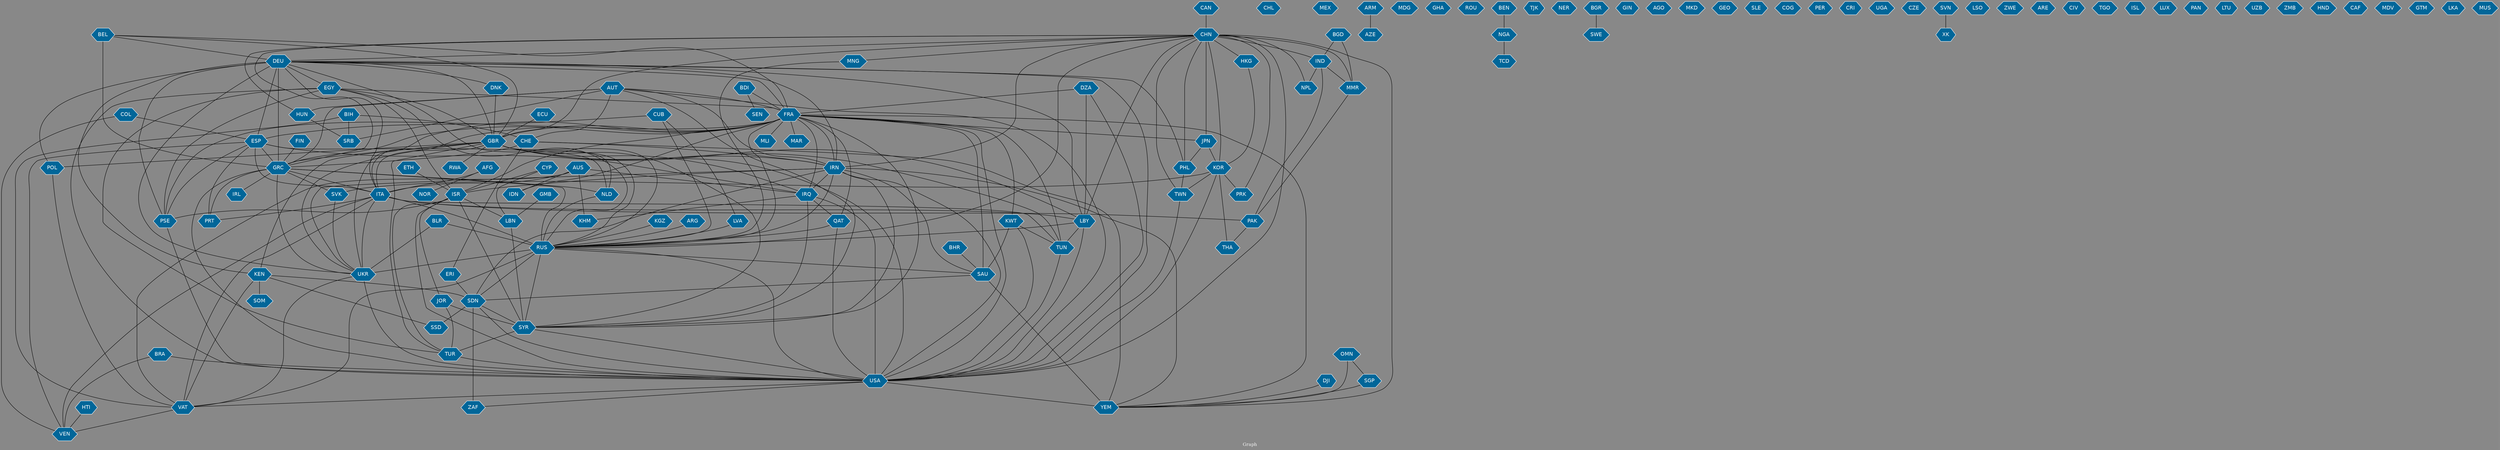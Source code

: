 // Countries together in item graph
graph {
	graph [bgcolor="#888888" fontcolor=white fontsize=12 label="Graph" outputorder=edgesfirst overlap=prism]
	node [color=white fillcolor="#006699" fontcolor=white fontname=Helvetica shape=hexagon style=filled]
	edge [arrowhead=open color=black fontcolor=white fontname=Courier fontsize=12]
		SYR [label=SYR]
		TUR [label=TUR]
		GRC [label=GRC]
		IRQ [label=IRQ]
		RUS [label=RUS]
		ISR [label=ISR]
		PSE [label=PSE]
		EGY [label=EGY]
		ITA [label=ITA]
		KOR [label=KOR]
		CHN [label=CHN]
		PRK [label=PRK]
		CHL [label=CHL]
		DNK [label=DNK]
		DEU [label=DEU]
		AUS [label=AUS]
		KHM [label=KHM]
		MEX [label=MEX]
		USA [label=USA]
		UKR [label=UKR]
		BLR [label=BLR]
		YEM [label=YEM]
		IRN [label=IRN]
		CHE [label=CHE]
		BHR [label=BHR]
		DZA [label=DZA]
		FRA [label=FRA]
		POL [label=POL]
		IND [label=IND]
		SAU [label=SAU]
		CUB [label=CUB]
		IDN [label=IDN]
		LBY [label=LBY]
		AFG [label=AFG]
		MMR [label=MMR]
		HKG [label=HKG]
		ARM [label=ARM]
		ERI [label=ERI]
		MDG [label=MDG]
		ZAF [label=ZAF]
		BDI [label=BDI]
		KEN [label=KEN]
		JPN [label=JPN]
		VAT [label=VAT]
		ESP [label=ESP]
		TUN [label=TUN]
		GBR [label=GBR]
		NLD [label=NLD]
		KWT [label=KWT]
		GHA [label=GHA]
		MLI [label=MLI]
		ROU [label=ROU]
		SSD [label=SSD]
		SDN [label=SDN]
		PAK [label=PAK]
		AUT [label=AUT]
		BGD [label=BGD]
		NGA [label=NGA]
		KGZ [label=KGZ]
		TJK [label=TJK]
		NER [label=NER]
		TCD [label=TCD]
		QAT [label=QAT]
		SOM [label=SOM]
		CYP [label=CYP]
		LBN [label=LBN]
		CAN [label=CAN]
		PHL [label=PHL]
		VEN [label=VEN]
		BRA [label=BRA]
		ETH [label=ETH]
		HUN [label=HUN]
		SWE [label=SWE]
		GIN [label=GIN]
		IRL [label=IRL]
		AGO [label=AGO]
		BEL [label=BEL]
		MKD [label=MKD]
		COL [label=COL]
		SRB [label=SRB]
		NPL [label=NPL]
		THA [label=THA]
		SVK [label=SVK]
		NOR [label=NOR]
		TWN [label=TWN]
		GEO [label=GEO]
		SLE [label=SLE]
		COG [label=COG]
		PER [label=PER]
		CRI [label=CRI]
		UGA [label=UGA]
		CZE [label=CZE]
		XK [label=XK]
		LSO [label=LSO]
		GMB [label=GMB]
		DJI [label=DJI]
		ZWE [label=ZWE]
		LVA [label=LVA]
		ARG [label=ARG]
		ARE [label=ARE]
		MAR [label=MAR]
		BIH [label=BIH]
		CIV [label=CIV]
		FIN [label=FIN]
		PRT [label=PRT]
		OMN [label=OMN]
		TGO [label=TGO]
		ISL [label=ISL]
		BEN [label=BEN]
		HTI [label=HTI]
		JOR [label=JOR]
		LUX [label=LUX]
		MNG [label=MNG]
		BGR [label=BGR]
		PAN [label=PAN]
		SVN [label=SVN]
		LTU [label=LTU]
		RWA [label=RWA]
		UZB [label=UZB]
		SEN [label=SEN]
		ECU [label=ECU]
		ZMB [label=ZMB]
		SGP [label=SGP]
		HND [label=HND]
		CAF [label=CAF]
		MDV [label=MDV]
		GTM [label=GTM]
		AZE [label=AZE]
		LKA [label=LKA]
		MUS [label=MUS]
			LBY -- RUS [weight=2]
			FRA -- IDN [weight=3]
			COL -- ESP [weight=1]
			ITA -- VEN [weight=1]
			AUT -- GRC [weight=10]
			SYR -- TUR [weight=16]
			USA -- VAT [weight=1]
			FRA -- PSE [weight=1]
			CHN -- NPL [weight=1]
			FRA -- IRN [weight=10]
			DEU -- POL [weight=1]
			ESP -- PRT [weight=1]
			SAU -- YEM [weight=26]
			AUS -- VAT [weight=3]
			GBR -- IRN [weight=1]
			CHE -- YEM [weight=6]
			GBR -- TUN [weight=6]
			KWT -- TUN [weight=3]
			LBY -- TUN [weight=12]
			ITA -- RUS [weight=4]
			GBR -- KEN [weight=1]
			BIH -- SRB [weight=3]
			FRA -- MAR [weight=1]
			JOR -- SYR [weight=2]
			PAK -- THA [weight=2]
			MNG -- RUS [weight=1]
			KWT -- USA [weight=1]
			DEU -- GBR [weight=1]
			BEN -- NGA [weight=1]
			IND -- PAK [weight=2]
			DEU -- LBY [weight=1]
			ARG -- RUS [weight=1]
			DNK -- GBR [weight=1]
			KOR -- TWN [weight=1]
			KOR -- THA [weight=3]
			IRN -- UKR [weight=1]
			ITA -- PAK [weight=1]
			KEN -- SDN [weight=1]
			GMB -- LBN [weight=1]
			JPN -- PHL [weight=5]
			BEL -- GRC [weight=11]
			IRN -- ISR [weight=7]
			ITA -- UKR [weight=1]
			CHN -- PRK [weight=1]
			GRC -- PRT [weight=2]
			FRA -- YEM [weight=3]
			SDN -- SSD [weight=7]
			SAU -- SDN [weight=1]
			USA -- YEM [weight=1]
			CHN -- HUN [weight=1]
			GRC -- NLD [weight=1]
			GBR -- GRC [weight=7]
			TUR -- USA [weight=1]
			FRA -- MLI [weight=1]
			RUS -- SDN [weight=2]
			AUT -- IRN [weight=10]
			DEU -- ESP [weight=1]
			CHN -- GRC [weight=3]
			ISR -- LBN [weight=4]
			AUS -- KHM [weight=1]
			POL -- VAT [weight=1]
			CUB -- RUS [weight=1]
			KOR -- PRK [weight=3]
			DEU -- RUS [weight=6]
			BGD -- MMR [weight=2]
			ESP -- PSE [weight=1]
			KOR -- USA [weight=2]
			CHN -- USA [weight=4]
			DEU -- PSE [weight=1]
			EGY -- USA [weight=2]
			QAT -- USA [weight=3]
			EGY -- PSE [weight=5]
			AUT -- SYR [weight=1]
			KEN -- VAT [weight=1]
			IRQ -- QAT [weight=2]
			FIN -- GRC [weight=1]
			RUS -- SAU [weight=1]
			RUS -- SYR [weight=6]
			EGY -- ISR [weight=2]
			BLR -- RUS [weight=2]
			DEU -- ITA [weight=1]
			GBR -- RWA [weight=1]
			CHN -- IND [weight=2]
			ISR -- TUR [weight=1]
			CHN -- TWN [weight=9]
			AUT -- CHE [weight=1]
			COL -- VEN [weight=2]
			GBR -- LBY [weight=1]
			DZA -- FRA [weight=1]
			HKG -- KOR [weight=5]
			CAN -- CHN [weight=1]
			ECU -- GBR [weight=1]
			BLR -- UKR [weight=2]
			DEU -- EGY [weight=4]
			BEL -- DEU [weight=2]
			AUT -- SRB [weight=1]
			EGY -- FRA [weight=1]
			CHN -- JPN [weight=9]
			EGY -- GBR [weight=2]
			LBN -- SYR [weight=2]
			UKR -- USA [weight=5]
			PSE -- USA [weight=3]
			IRQ -- SYR [weight=6]
			BGD -- IND [weight=2]
			JOR -- TUR [weight=1]
			ISR -- USA [weight=4]
			DEU -- GRC [weight=74]
			SVN -- XK [weight=1]
			KWT -- SAU [weight=4]
			SDN -- USA [weight=1]
			GBR -- RUS [weight=5]
			KEN -- SOM [weight=4]
			PHL -- TWN [weight=3]
			FRA -- GRC [weight=27]
			HTI -- VEN [weight=1]
			IRN -- YEM [weight=2]
			GBR -- IRQ [weight=2]
			SDN -- SYR [weight=1]
			TUN -- USA [weight=1]
			KGZ -- RUS [weight=1]
			GBR -- SYR [weight=3]
			CHE -- GRC [weight=1]
			GRC -- RUS [weight=8]
			IRN -- RUS [weight=4]
			FRA -- USA [weight=8]
			DEU -- FRA [weight=12]
			USA -- ZAF [weight=1]
			ISR -- PSE [weight=42]
			FRA -- KWT [weight=3]
			DZA -- USA [weight=1]
			FRA -- GBR [weight=3]
			FRA -- SAU [weight=1]
			AUT -- USA [weight=1]
			IRN -- IRQ [weight=1]
			ESP -- GRC [weight=4]
			BEL -- GBR [weight=1]
			CHN -- LBY [weight=1]
			ESP -- ITA [weight=1]
			NLD -- RUS [weight=2]
			GRC -- IRL [weight=1]
			ESP -- NLD [weight=1]
			CYP -- LBN [weight=5]
			ERI -- SDN [weight=1]
			ESP -- VEN [weight=1]
			TWN -- USA [weight=1]
			GRC -- UKR [weight=1]
			CHN -- RUS [weight=3]
			CHN -- MMR [weight=6]
			GRC -- SVK [weight=2]
			LBY -- USA [weight=1]
			IRQ -- KHM [weight=1]
			CHE -- IRN [weight=3]
			OMN -- SGP [weight=1]
			ITA -- PRT [weight=1]
			VAT -- VEN [weight=1]
			FRA -- SYR [weight=1]
			FRA -- JPN [weight=1]
			DEU -- KEN [weight=1]
			CHN -- MNG [weight=1]
			GBR -- NLD [weight=1]
			CHN -- PHL [weight=10]
			ETH -- ISR [weight=1]
			RUS -- UKR [weight=40]
			AUS -- IRQ [weight=1]
			FRA -- RUS [weight=2]
			IRN -- USA [weight=10]
			GRC -- USA [weight=4]
			GBR -- POL [weight=1]
			IRN -- SAU [weight=4]
			DZA -- LBY [weight=1]
			AFG -- NOR [weight=1]
			CHN -- GBR [weight=1]
			DJI -- YEM [weight=1]
			CHN -- KOR [weight=3]
			SDN -- ZAF [weight=6]
			DEU -- PHL [weight=1]
			NGA -- TCD [weight=1]
			GBR -- USA [weight=2]
			BRA -- USA [weight=1]
			IRN -- SYR [weight=1]
			DEU -- IRN [weight=1]
			ITA -- TUN [weight=1]
			GRC -- ITA [weight=5]
			SYR -- USA [weight=4]
			DEU -- UKR [weight=2]
			ISR -- JOR [weight=1]
			OMN -- YEM [weight=2]
			AUT -- FRA [weight=1]
			IND -- MMR [weight=1]
			ITA -- LBY [weight=2]
			ISR -- SYR [weight=10]
			EGY -- RUS [weight=1]
			AFG -- ITA [weight=1]
			HUN -- SRB [weight=3]
			IRQ -- USA [weight=6]
			MMR -- PAK [weight=1]
			CHN -- IRN [weight=1]
			CUB -- LVA [weight=1]
			BGR -- SWE [weight=1]
			FRA -- IRQ [weight=1]
			AUS -- IDN [weight=2]
			DEU -- DNK [weight=1]
			JPN -- KOR [weight=7]
			BDI -- SEN [weight=1]
			BIH -- VAT [weight=3]
			GBR -- TUR [weight=1]
			BEL -- FRA [weight=1]
			CYP -- ISR [weight=2]
			ARM -- AZE [weight=1]
			GBR -- UKR [weight=3]
			BHR -- SAU [weight=1]
			RUS -- VAT [weight=2]
			QAT -- RUS [weight=2]
			BDI -- FRA [weight=1]
			ITA -- VAT [weight=4]
			RUS -- USA [weight=12]
			SVK -- UKR [weight=1]
			FRA -- QAT [weight=1]
			DEU -- USA [weight=4]
			AUT -- HUN [weight=4]
			CHN -- DEU [weight=1]
			SGP -- YEM [weight=1]
			FRA -- ITA [weight=3]
			LVA -- RUS [weight=2]
			GBR -- ITA [weight=3]
			BRA -- VEN [weight=5]
			ESP -- IRQ [weight=1]
			CUB -- ESP [weight=1]
			KEN -- SSD [weight=1]
			FRA -- ISR [weight=8]
			AUS -- ITA [weight=1]
			CHN -- YEM [weight=1]
			EGY -- TUR [weight=1]
			UKR -- VAT [weight=2]
			FRA -- UKR [weight=2]
			FRA -- TUN [weight=4]
			IRN -- SDN [weight=1]
			KOR -- SVK [weight=1]
			IND -- NPL [weight=2]
			BIH -- CHE [weight=1]
			CHE -- ERI [weight=1]
			CHN -- HKG [weight=10]
}